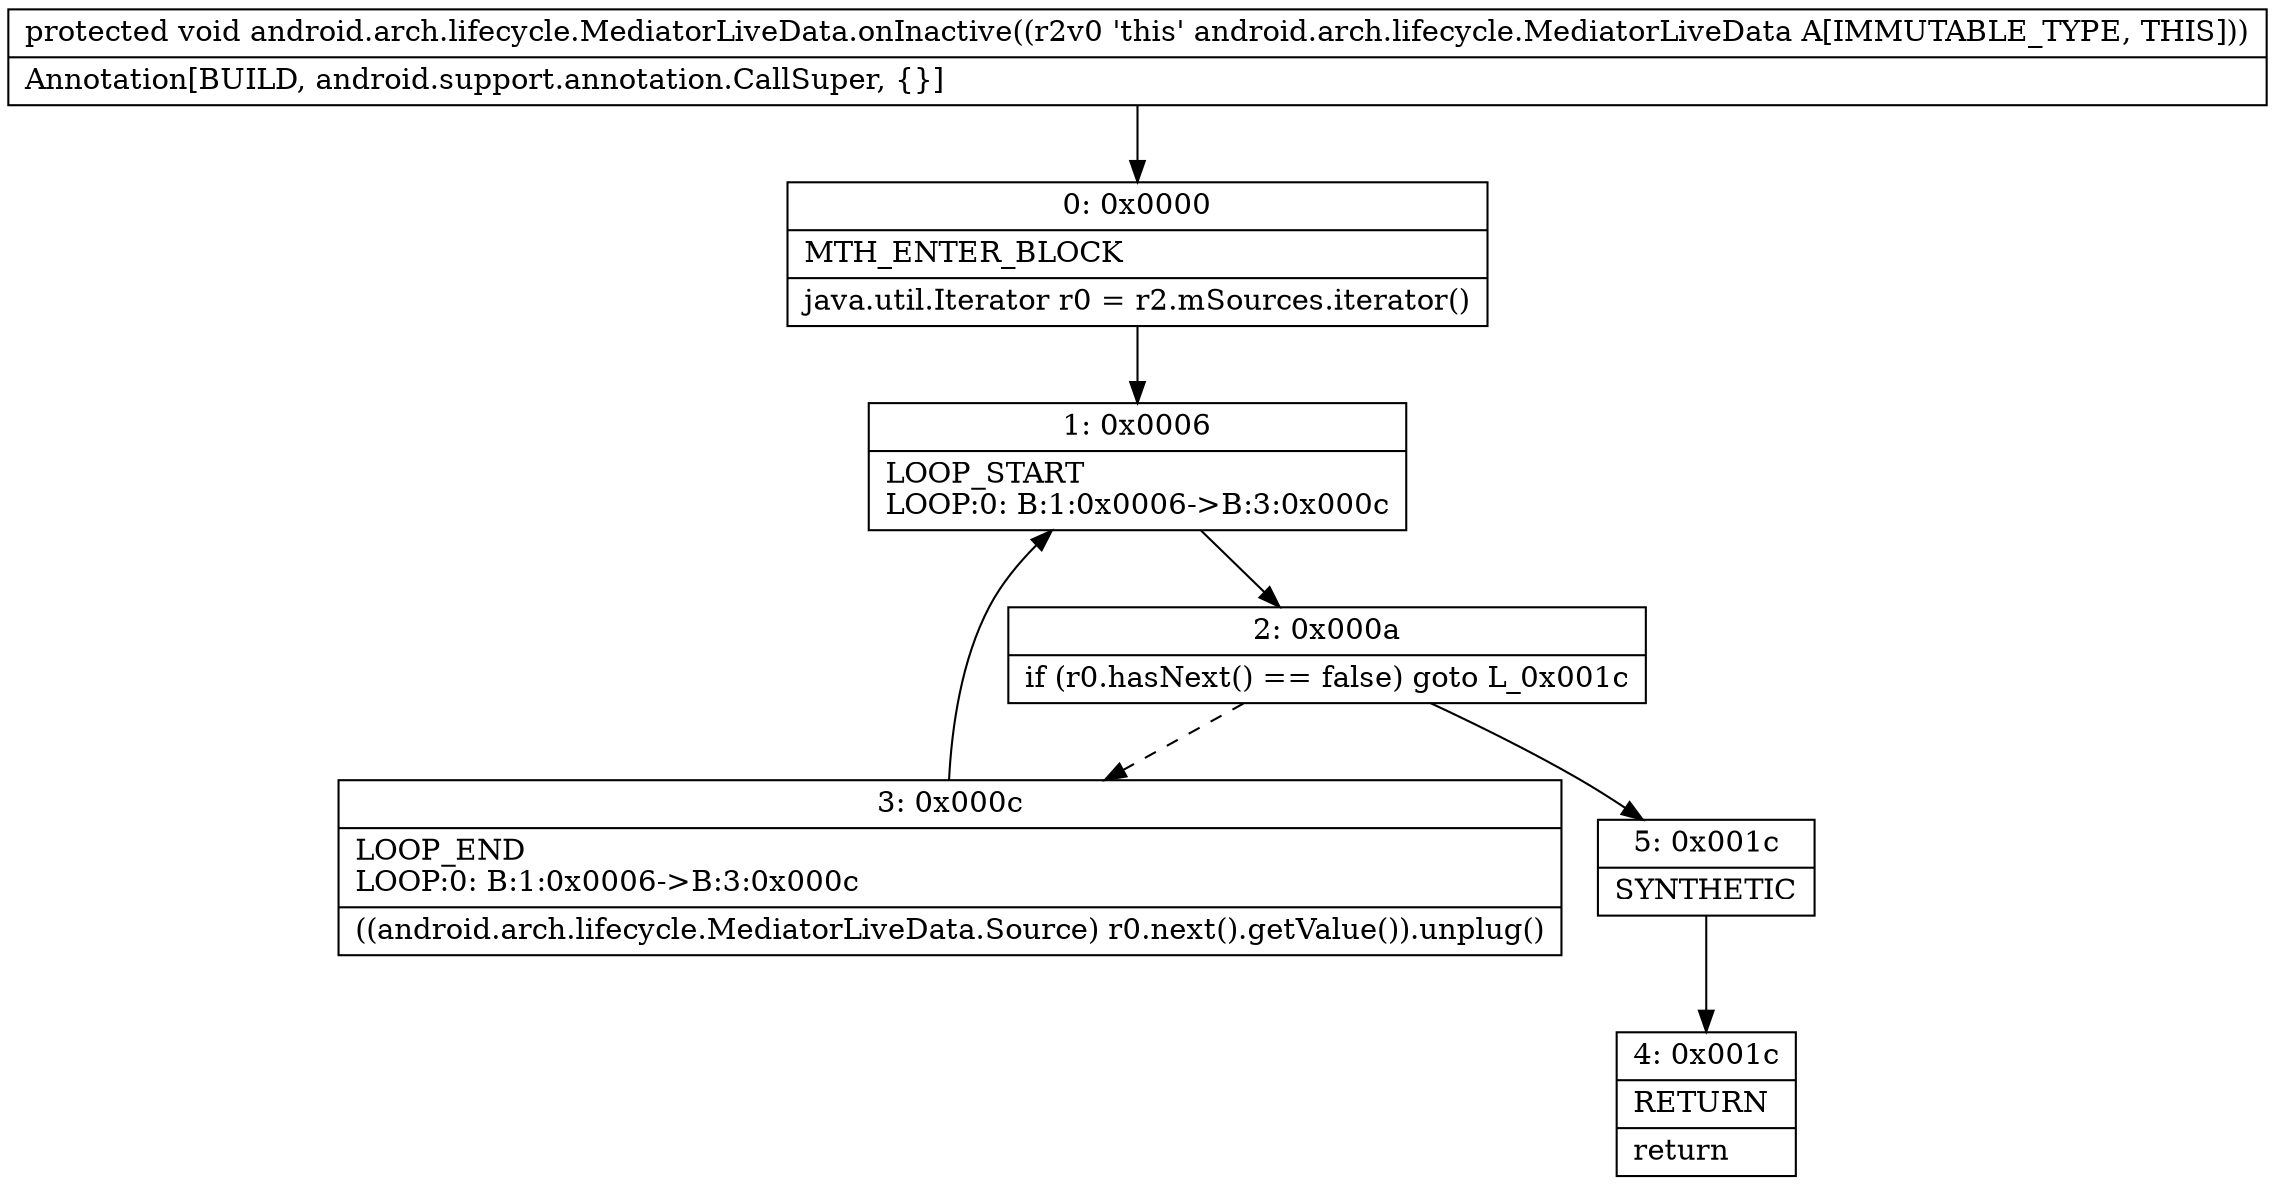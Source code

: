 digraph "CFG forandroid.arch.lifecycle.MediatorLiveData.onInactive()V" {
Node_0 [shape=record,label="{0\:\ 0x0000|MTH_ENTER_BLOCK\l|java.util.Iterator r0 = r2.mSources.iterator()\l}"];
Node_1 [shape=record,label="{1\:\ 0x0006|LOOP_START\lLOOP:0: B:1:0x0006\-\>B:3:0x000c\l}"];
Node_2 [shape=record,label="{2\:\ 0x000a|if (r0.hasNext() == false) goto L_0x001c\l}"];
Node_3 [shape=record,label="{3\:\ 0x000c|LOOP_END\lLOOP:0: B:1:0x0006\-\>B:3:0x000c\l|((android.arch.lifecycle.MediatorLiveData.Source) r0.next().getValue()).unplug()\l}"];
Node_4 [shape=record,label="{4\:\ 0x001c|RETURN\l|return\l}"];
Node_5 [shape=record,label="{5\:\ 0x001c|SYNTHETIC\l}"];
MethodNode[shape=record,label="{protected void android.arch.lifecycle.MediatorLiveData.onInactive((r2v0 'this' android.arch.lifecycle.MediatorLiveData A[IMMUTABLE_TYPE, THIS]))  | Annotation[BUILD, android.support.annotation.CallSuper, \{\}]\l}"];
MethodNode -> Node_0;
Node_0 -> Node_1;
Node_1 -> Node_2;
Node_2 -> Node_3[style=dashed];
Node_2 -> Node_5;
Node_3 -> Node_1;
Node_5 -> Node_4;
}

